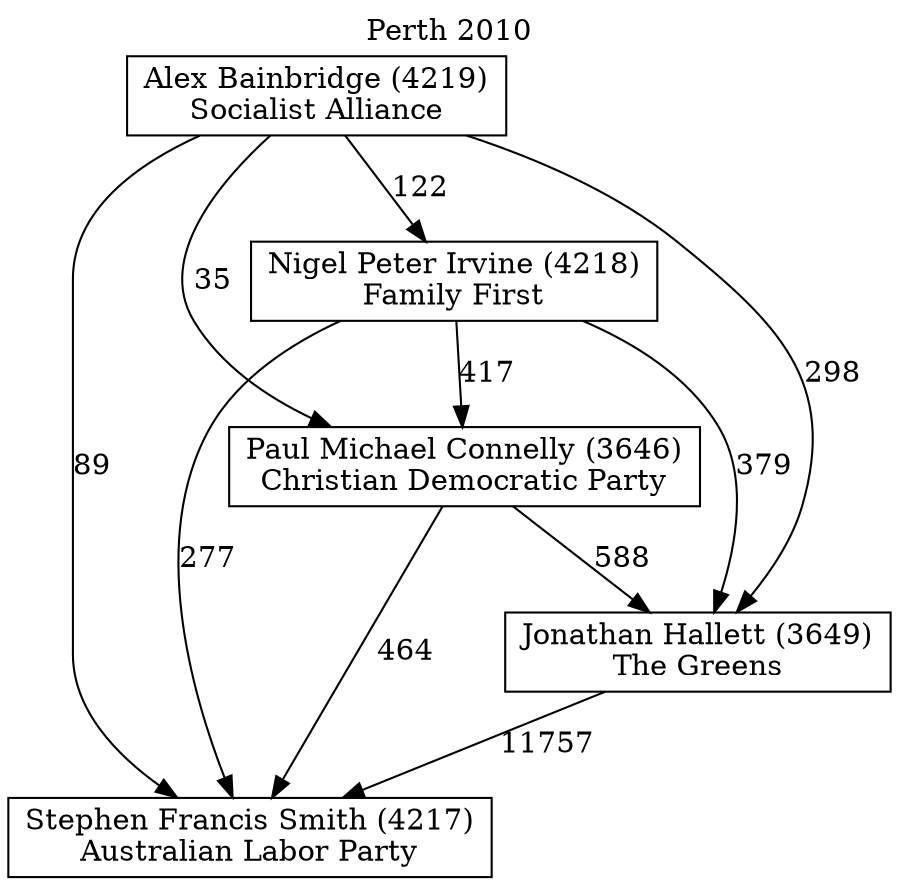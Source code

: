 // House preference flow
digraph "Stephen Francis Smith (4217)_Perth_2010" {
	graph [label="Perth 2010" labelloc=t mclimit=10]
	node [shape=box]
	"Alex Bainbridge (4219)" [label="Alex Bainbridge (4219)
Socialist Alliance"]
	"Jonathan Hallett (3649)" [label="Jonathan Hallett (3649)
The Greens"]
	"Nigel Peter Irvine (4218)" [label="Nigel Peter Irvine (4218)
Family First"]
	"Paul Michael Connelly (3646)" [label="Paul Michael Connelly (3646)
Christian Democratic Party"]
	"Stephen Francis Smith (4217)" [label="Stephen Francis Smith (4217)
Australian Labor Party"]
	"Alex Bainbridge (4219)" -> "Jonathan Hallett (3649)" [label=298]
	"Alex Bainbridge (4219)" -> "Nigel Peter Irvine (4218)" [label=122]
	"Alex Bainbridge (4219)" -> "Paul Michael Connelly (3646)" [label=35]
	"Alex Bainbridge (4219)" -> "Stephen Francis Smith (4217)" [label=89]
	"Jonathan Hallett (3649)" -> "Stephen Francis Smith (4217)" [label=11757]
	"Nigel Peter Irvine (4218)" -> "Jonathan Hallett (3649)" [label=379]
	"Nigel Peter Irvine (4218)" -> "Paul Michael Connelly (3646)" [label=417]
	"Nigel Peter Irvine (4218)" -> "Stephen Francis Smith (4217)" [label=277]
	"Paul Michael Connelly (3646)" -> "Jonathan Hallett (3649)" [label=588]
	"Paul Michael Connelly (3646)" -> "Stephen Francis Smith (4217)" [label=464]
}
